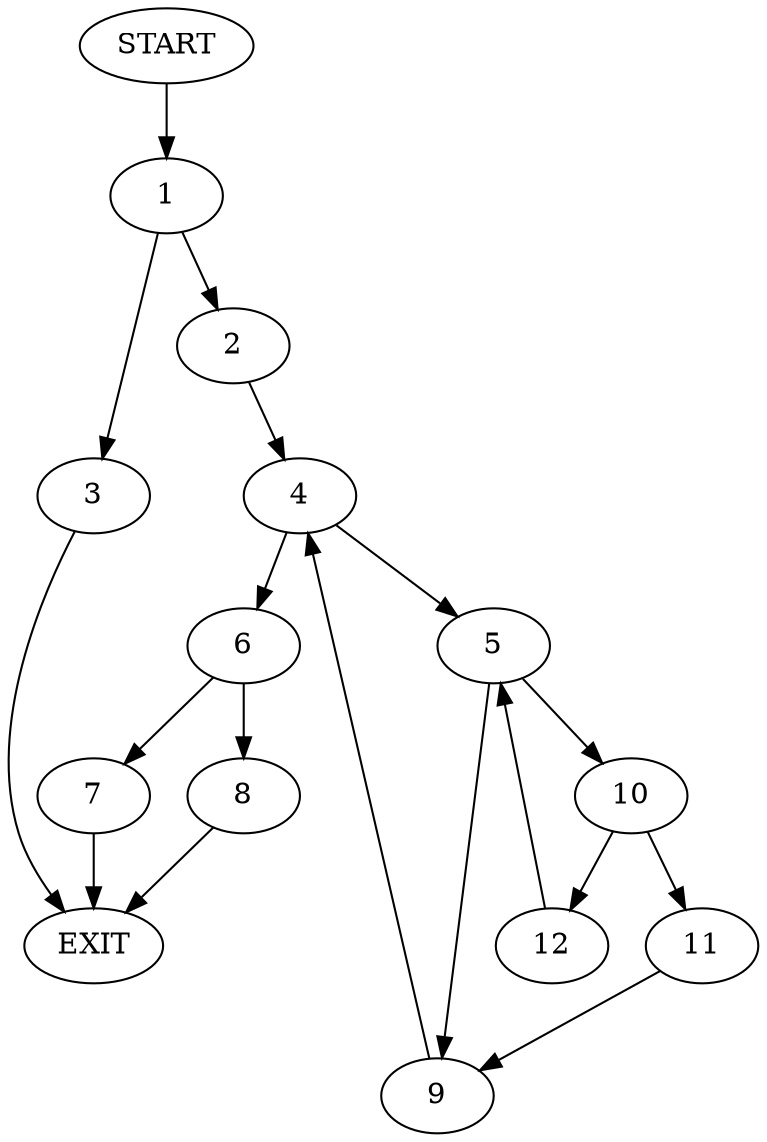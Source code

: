 digraph {
0 [label="START"]
13 [label="EXIT"]
0 -> 1
1 -> 2
1 -> 3
3 -> 13
2 -> 4
4 -> 5
4 -> 6
6 -> 7
6 -> 8
5 -> 9
5 -> 10
9 -> 4
10 -> 11
10 -> 12
11 -> 9
12 -> 5
7 -> 13
8 -> 13
}
